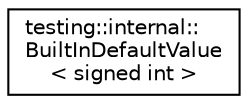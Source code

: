digraph "类继承关系图"
{
  edge [fontname="Helvetica",fontsize="10",labelfontname="Helvetica",labelfontsize="10"];
  node [fontname="Helvetica",fontsize="10",shape=record];
  rankdir="LR";
  Node0 [label="testing::internal::\lBuiltInDefaultValue\l\< signed int \>",height=0.2,width=0.4,color="black", fillcolor="white", style="filled",URL="$classtesting_1_1internal_1_1_built_in_default_value_3_01signed_01int_01_4.html"];
}
